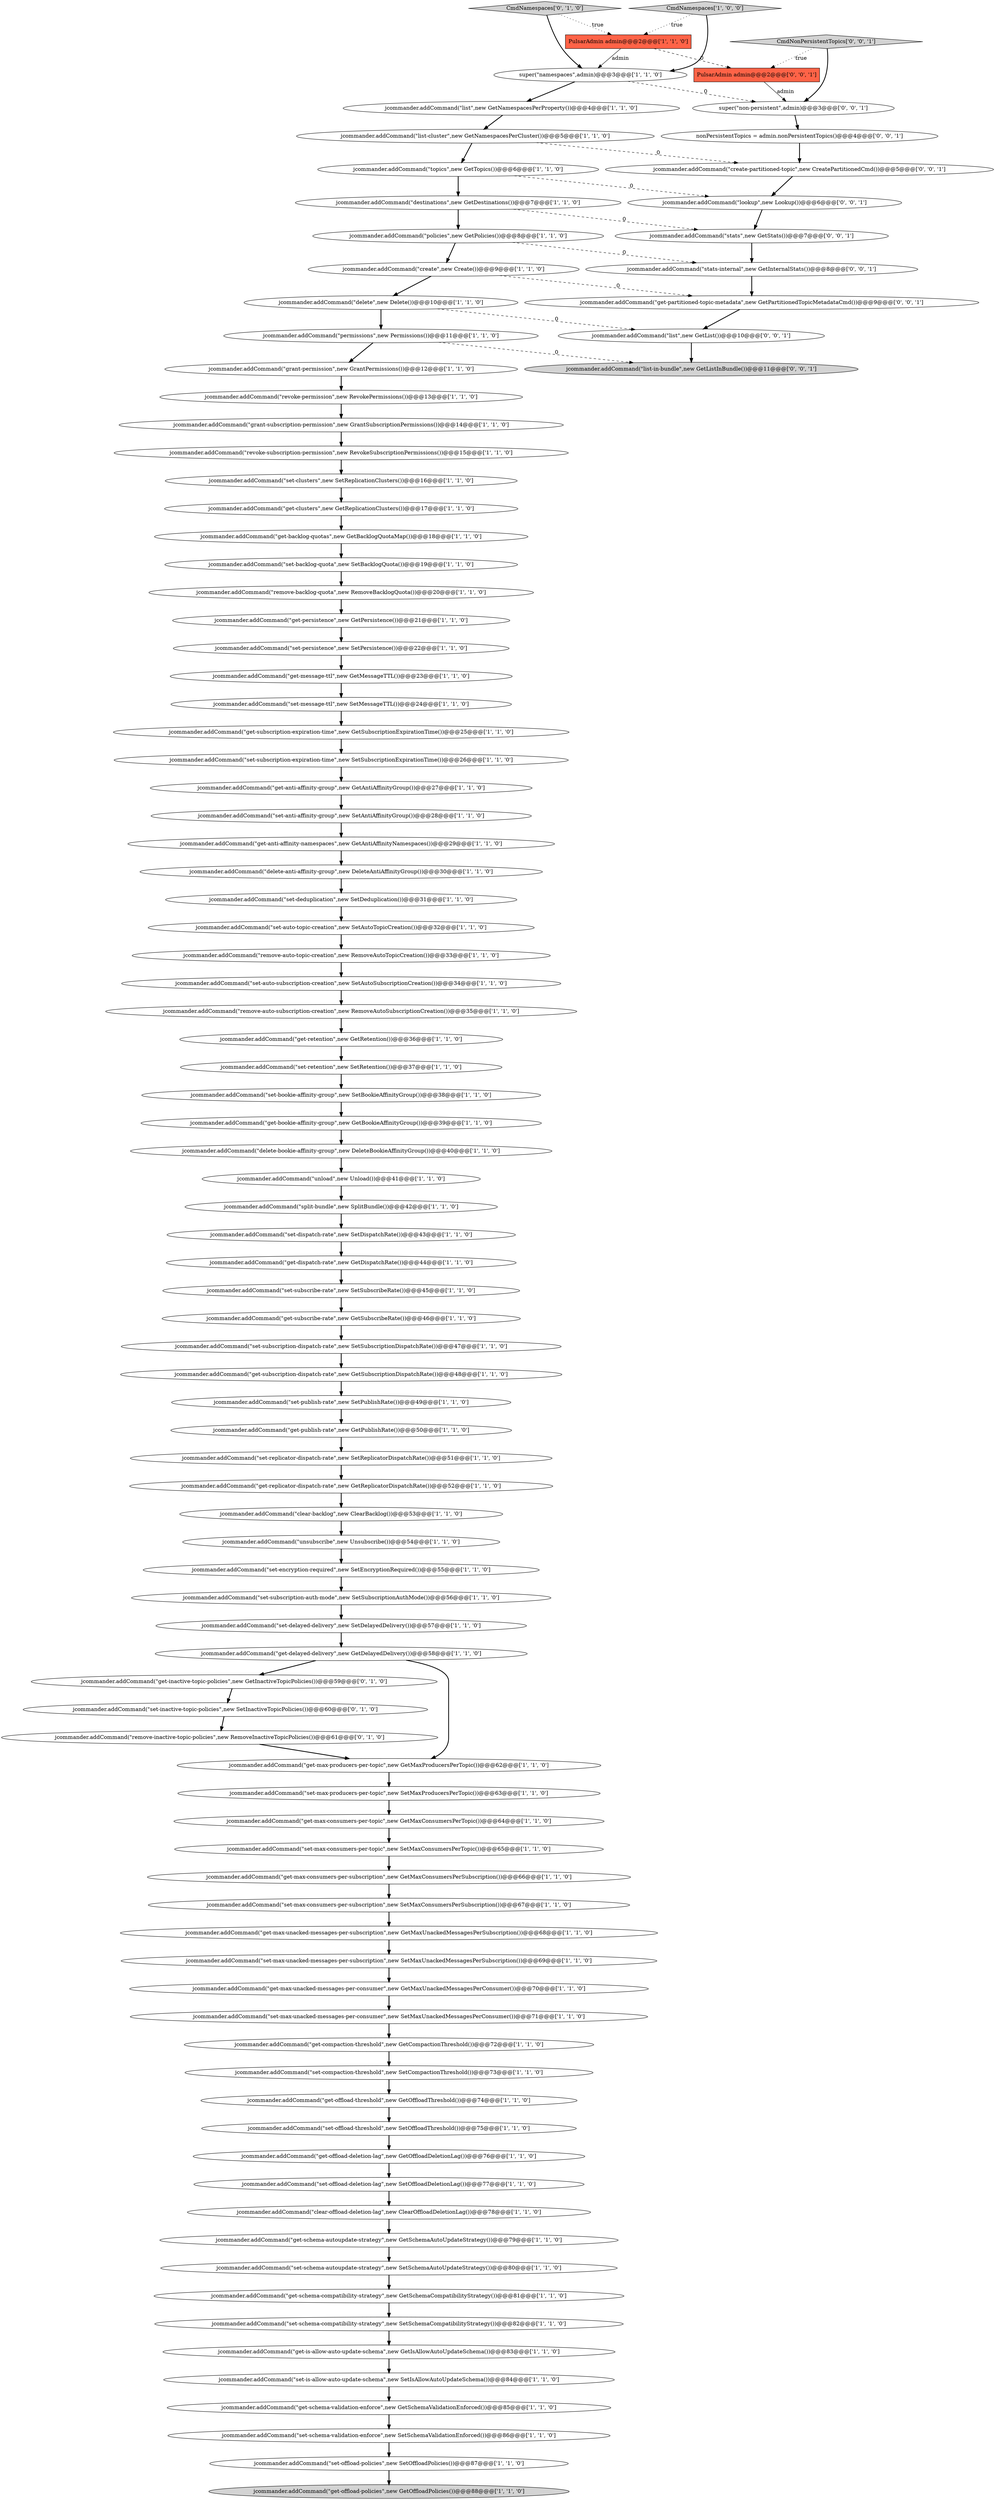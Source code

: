 digraph {
7 [style = filled, label = "jcommander.addCommand(\"set-max-consumers-per-topic\",new SetMaxConsumersPerTopic())@@@65@@@['1', '1', '0']", fillcolor = white, shape = ellipse image = "AAA0AAABBB1BBB"];
91 [style = filled, label = "CmdNonPersistentTopics['0', '0', '1']", fillcolor = lightgray, shape = diamond image = "AAA0AAABBB3BBB"];
16 [style = filled, label = "jcommander.addCommand(\"set-backlog-quota\",new SetBacklogQuota())@@@19@@@['1', '1', '0']", fillcolor = white, shape = ellipse image = "AAA0AAABBB1BBB"];
24 [style = filled, label = "jcommander.addCommand(\"set-subscription-expiration-time\",new SetSubscriptionExpirationTime())@@@26@@@['1', '1', '0']", fillcolor = white, shape = ellipse image = "AAA0AAABBB1BBB"];
54 [style = filled, label = "jcommander.addCommand(\"set-message-ttl\",new SetMessageTTL())@@@24@@@['1', '1', '0']", fillcolor = white, shape = ellipse image = "AAA0AAABBB1BBB"];
43 [style = filled, label = "super(\"namespaces\",admin)@@@3@@@['1', '1', '0']", fillcolor = white, shape = ellipse image = "AAA0AAABBB1BBB"];
26 [style = filled, label = "jcommander.addCommand(\"set-offload-policies\",new SetOffloadPolicies())@@@87@@@['1', '1', '0']", fillcolor = white, shape = ellipse image = "AAA0AAABBB1BBB"];
9 [style = filled, label = "jcommander.addCommand(\"set-schema-autoupdate-strategy\",new SetSchemaAutoUpdateStrategy())@@@80@@@['1', '1', '0']", fillcolor = white, shape = ellipse image = "AAA0AAABBB1BBB"];
98 [style = filled, label = "super(\"non-persistent\",admin)@@@3@@@['0', '0', '1']", fillcolor = white, shape = ellipse image = "AAA0AAABBB3BBB"];
41 [style = filled, label = "jcommander.addCommand(\"get-max-consumers-per-subscription\",new GetMaxConsumersPerSubscription())@@@66@@@['1', '1', '0']", fillcolor = white, shape = ellipse image = "AAA0AAABBB1BBB"];
11 [style = filled, label = "jcommander.addCommand(\"set-anti-affinity-group\",new SetAntiAffinityGroup())@@@28@@@['1', '1', '0']", fillcolor = white, shape = ellipse image = "AAA0AAABBB1BBB"];
72 [style = filled, label = "jcommander.addCommand(\"set-subscribe-rate\",new SetSubscribeRate())@@@45@@@['1', '1', '0']", fillcolor = white, shape = ellipse image = "AAA0AAABBB1BBB"];
46 [style = filled, label = "jcommander.addCommand(\"set-schema-compatibility-strategy\",new SetSchemaCompatibilityStrategy())@@@82@@@['1', '1', '0']", fillcolor = white, shape = ellipse image = "AAA0AAABBB1BBB"];
85 [style = filled, label = "CmdNamespaces['0', '1', '0']", fillcolor = lightgray, shape = diamond image = "AAA0AAABBB2BBB"];
2 [style = filled, label = "jcommander.addCommand(\"set-is-allow-auto-update-schema\",new SetIsAllowAutoUpdateSchema())@@@84@@@['1', '1', '0']", fillcolor = white, shape = ellipse image = "AAA0AAABBB1BBB"];
67 [style = filled, label = "jcommander.addCommand(\"get-subscription-dispatch-rate\",new GetSubscriptionDispatchRate())@@@48@@@['1', '1', '0']", fillcolor = white, shape = ellipse image = "AAA0AAABBB1BBB"];
38 [style = filled, label = "jcommander.addCommand(\"policies\",new GetPolicies())@@@8@@@['1', '1', '0']", fillcolor = white, shape = ellipse image = "AAA0AAABBB1BBB"];
80 [style = filled, label = "jcommander.addCommand(\"set-offload-deletion-lag\",new SetOffloadDeletionLag())@@@77@@@['1', '1', '0']", fillcolor = white, shape = ellipse image = "AAA0AAABBB1BBB"];
20 [style = filled, label = "jcommander.addCommand(\"get-anti-affinity-namespaces\",new GetAntiAffinityNamespaces())@@@29@@@['1', '1', '0']", fillcolor = white, shape = ellipse image = "AAA0AAABBB1BBB"];
83 [style = filled, label = "jcommander.addCommand(\"get-max-producers-per-topic\",new GetMaxProducersPerTopic())@@@62@@@['1', '1', '0']", fillcolor = white, shape = ellipse image = "AAA0AAABBB1BBB"];
97 [style = filled, label = "PulsarAdmin admin@@@2@@@['0', '0', '1']", fillcolor = tomato, shape = box image = "AAA0AAABBB3BBB"];
12 [style = filled, label = "jcommander.addCommand(\"destinations\",new GetDestinations())@@@7@@@['1', '1', '0']", fillcolor = white, shape = ellipse image = "AAA0AAABBB1BBB"];
31 [style = filled, label = "jcommander.addCommand(\"set-max-unacked-messages-per-consumer\",new SetMaxUnackedMessagesPerConsumer())@@@71@@@['1', '1', '0']", fillcolor = white, shape = ellipse image = "AAA0AAABBB1BBB"];
29 [style = filled, label = "jcommander.addCommand(\"get-persistence\",new GetPersistence())@@@21@@@['1', '1', '0']", fillcolor = white, shape = ellipse image = "AAA0AAABBB1BBB"];
5 [style = filled, label = "jcommander.addCommand(\"set-schema-validation-enforce\",new SetSchemaValidationEnforced())@@@86@@@['1', '1', '0']", fillcolor = white, shape = ellipse image = "AAA0AAABBB1BBB"];
13 [style = filled, label = "jcommander.addCommand(\"get-message-ttl\",new GetMessageTTL())@@@23@@@['1', '1', '0']", fillcolor = white, shape = ellipse image = "AAA0AAABBB1BBB"];
22 [style = filled, label = "jcommander.addCommand(\"remove-auto-topic-creation\",new RemoveAutoTopicCreation())@@@33@@@['1', '1', '0']", fillcolor = white, shape = ellipse image = "AAA0AAABBB1BBB"];
40 [style = filled, label = "jcommander.addCommand(\"set-auto-topic-creation\",new SetAutoTopicCreation())@@@32@@@['1', '1', '0']", fillcolor = white, shape = ellipse image = "AAA0AAABBB1BBB"];
69 [style = filled, label = "jcommander.addCommand(\"set-deduplication\",new SetDeduplication())@@@31@@@['1', '1', '0']", fillcolor = white, shape = ellipse image = "AAA0AAABBB1BBB"];
23 [style = filled, label = "jcommander.addCommand(\"list-cluster\",new GetNamespacesPerCluster())@@@5@@@['1', '1', '0']", fillcolor = white, shape = ellipse image = "AAA0AAABBB1BBB"];
71 [style = filled, label = "jcommander.addCommand(\"set-max-consumers-per-subscription\",new SetMaxConsumersPerSubscription())@@@67@@@['1', '1', '0']", fillcolor = white, shape = ellipse image = "AAA0AAABBB1BBB"];
19 [style = filled, label = "jcommander.addCommand(\"get-dispatch-rate\",new GetDispatchRate())@@@44@@@['1', '1', '0']", fillcolor = white, shape = ellipse image = "AAA0AAABBB1BBB"];
77 [style = filled, label = "jcommander.addCommand(\"set-retention\",new SetRetention())@@@37@@@['1', '1', '0']", fillcolor = white, shape = ellipse image = "AAA0AAABBB1BBB"];
81 [style = filled, label = "jcommander.addCommand(\"delete\",new Delete())@@@10@@@['1', '1', '0']", fillcolor = white, shape = ellipse image = "AAA0AAABBB1BBB"];
44 [style = filled, label = "jcommander.addCommand(\"create\",new Create())@@@9@@@['1', '1', '0']", fillcolor = white, shape = ellipse image = "AAA0AAABBB1BBB"];
35 [style = filled, label = "jcommander.addCommand(\"get-offload-policies\",new GetOffloadPolicies())@@@88@@@['1', '1', '0']", fillcolor = lightgray, shape = ellipse image = "AAA0AAABBB1BBB"];
47 [style = filled, label = "jcommander.addCommand(\"get-subscribe-rate\",new GetSubscribeRate())@@@46@@@['1', '1', '0']", fillcolor = white, shape = ellipse image = "AAA0AAABBB1BBB"];
33 [style = filled, label = "jcommander.addCommand(\"remove-backlog-quota\",new RemoveBacklogQuota())@@@20@@@['1', '1', '0']", fillcolor = white, shape = ellipse image = "AAA0AAABBB1BBB"];
52 [style = filled, label = "jcommander.addCommand(\"set-subscription-auth-mode\",new SetSubscriptionAuthMode())@@@56@@@['1', '1', '0']", fillcolor = white, shape = ellipse image = "AAA0AAABBB1BBB"];
21 [style = filled, label = "jcommander.addCommand(\"set-compaction-threshold\",new SetCompactionThreshold())@@@73@@@['1', '1', '0']", fillcolor = white, shape = ellipse image = "AAA0AAABBB1BBB"];
93 [style = filled, label = "jcommander.addCommand(\"stats-internal\",new GetInternalStats())@@@8@@@['0', '0', '1']", fillcolor = white, shape = ellipse image = "AAA0AAABBB3BBB"];
55 [style = filled, label = "jcommander.addCommand(\"delete-bookie-affinity-group\",new DeleteBookieAffinityGroup())@@@40@@@['1', '1', '0']", fillcolor = white, shape = ellipse image = "AAA0AAABBB1BBB"];
64 [style = filled, label = "jcommander.addCommand(\"get-retention\",new GetRetention())@@@36@@@['1', '1', '0']", fillcolor = white, shape = ellipse image = "AAA0AAABBB1BBB"];
86 [style = filled, label = "jcommander.addCommand(\"remove-inactive-topic-policies\",new RemoveInactiveTopicPolicies())@@@61@@@['0', '1', '0']", fillcolor = white, shape = ellipse image = "AAA1AAABBB2BBB"];
94 [style = filled, label = "jcommander.addCommand(\"lookup\",new Lookup())@@@6@@@['0', '0', '1']", fillcolor = white, shape = ellipse image = "AAA0AAABBB3BBB"];
49 [style = filled, label = "jcommander.addCommand(\"get-schema-compatibility-strategy\",new GetSchemaCompatibilityStrategy())@@@81@@@['1', '1', '0']", fillcolor = white, shape = ellipse image = "AAA0AAABBB1BBB"];
36 [style = filled, label = "jcommander.addCommand(\"topics\",new GetTopics())@@@6@@@['1', '1', '0']", fillcolor = white, shape = ellipse image = "AAA0AAABBB1BBB"];
66 [style = filled, label = "CmdNamespaces['1', '0', '0']", fillcolor = lightgray, shape = diamond image = "AAA0AAABBB1BBB"];
87 [style = filled, label = "jcommander.addCommand(\"set-inactive-topic-policies\",new SetInactiveTopicPolicies())@@@60@@@['0', '1', '0']", fillcolor = white, shape = ellipse image = "AAA1AAABBB2BBB"];
53 [style = filled, label = "jcommander.addCommand(\"get-clusters\",new GetReplicationClusters())@@@17@@@['1', '1', '0']", fillcolor = white, shape = ellipse image = "AAA0AAABBB1BBB"];
59 [style = filled, label = "jcommander.addCommand(\"get-backlog-quotas\",new GetBacklogQuotaMap())@@@18@@@['1', '1', '0']", fillcolor = white, shape = ellipse image = "AAA0AAABBB1BBB"];
99 [style = filled, label = "nonPersistentTopics = admin.nonPersistentTopics()@@@4@@@['0', '0', '1']", fillcolor = white, shape = ellipse image = "AAA0AAABBB3BBB"];
10 [style = filled, label = "jcommander.addCommand(\"get-schema-validation-enforce\",new GetSchemaValidationEnforced())@@@85@@@['1', '1', '0']", fillcolor = white, shape = ellipse image = "AAA0AAABBB1BBB"];
63 [style = filled, label = "jcommander.addCommand(\"set-dispatch-rate\",new SetDispatchRate())@@@43@@@['1', '1', '0']", fillcolor = white, shape = ellipse image = "AAA0AAABBB1BBB"];
65 [style = filled, label = "jcommander.addCommand(\"set-delayed-delivery\",new SetDelayedDelivery())@@@57@@@['1', '1', '0']", fillcolor = white, shape = ellipse image = "AAA0AAABBB1BBB"];
62 [style = filled, label = "jcommander.addCommand(\"set-subscription-dispatch-rate\",new SetSubscriptionDispatchRate())@@@47@@@['1', '1', '0']", fillcolor = white, shape = ellipse image = "AAA0AAABBB1BBB"];
14 [style = filled, label = "jcommander.addCommand(\"get-max-unacked-messages-per-consumer\",new GetMaxUnackedMessagesPerConsumer())@@@70@@@['1', '1', '0']", fillcolor = white, shape = ellipse image = "AAA0AAABBB1BBB"];
82 [style = filled, label = "jcommander.addCommand(\"set-encryption-required\",new SetEncryptionRequired())@@@55@@@['1', '1', '0']", fillcolor = white, shape = ellipse image = "AAA0AAABBB1BBB"];
15 [style = filled, label = "jcommander.addCommand(\"get-publish-rate\",new GetPublishRate())@@@50@@@['1', '1', '0']", fillcolor = white, shape = ellipse image = "AAA0AAABBB1BBB"];
3 [style = filled, label = "jcommander.addCommand(\"get-subscription-expiration-time\",new GetSubscriptionExpirationTime())@@@25@@@['1', '1', '0']", fillcolor = white, shape = ellipse image = "AAA0AAABBB1BBB"];
75 [style = filled, label = "jcommander.addCommand(\"set-auto-subscription-creation\",new SetAutoSubscriptionCreation())@@@34@@@['1', '1', '0']", fillcolor = white, shape = ellipse image = "AAA0AAABBB1BBB"];
8 [style = filled, label = "jcommander.addCommand(\"get-max-unacked-messages-per-subscription\",new GetMaxUnackedMessagesPerSubscription())@@@68@@@['1', '1', '0']", fillcolor = white, shape = ellipse image = "AAA0AAABBB1BBB"];
57 [style = filled, label = "jcommander.addCommand(\"set-clusters\",new SetReplicationClusters())@@@16@@@['1', '1', '0']", fillcolor = white, shape = ellipse image = "AAA0AAABBB1BBB"];
76 [style = filled, label = "jcommander.addCommand(\"get-delayed-delivery\",new GetDelayedDelivery())@@@58@@@['1', '1', '0']", fillcolor = white, shape = ellipse image = "AAA0AAABBB1BBB"];
42 [style = filled, label = "jcommander.addCommand(\"split-bundle\",new SplitBundle())@@@42@@@['1', '1', '0']", fillcolor = white, shape = ellipse image = "AAA0AAABBB1BBB"];
34 [style = filled, label = "jcommander.addCommand(\"unload\",new Unload())@@@41@@@['1', '1', '0']", fillcolor = white, shape = ellipse image = "AAA0AAABBB1BBB"];
6 [style = filled, label = "jcommander.addCommand(\"permissions\",new Permissions())@@@11@@@['1', '1', '0']", fillcolor = white, shape = ellipse image = "AAA0AAABBB1BBB"];
89 [style = filled, label = "jcommander.addCommand(\"create-partitioned-topic\",new CreatePartitionedCmd())@@@5@@@['0', '0', '1']", fillcolor = white, shape = ellipse image = "AAA0AAABBB3BBB"];
30 [style = filled, label = "jcommander.addCommand(\"set-max-producers-per-topic\",new SetMaxProducersPerTopic())@@@63@@@['1', '1', '0']", fillcolor = white, shape = ellipse image = "AAA0AAABBB1BBB"];
79 [style = filled, label = "jcommander.addCommand(\"get-offload-threshold\",new GetOffloadThreshold())@@@74@@@['1', '1', '0']", fillcolor = white, shape = ellipse image = "AAA0AAABBB1BBB"];
56 [style = filled, label = "jcommander.addCommand(\"set-persistence\",new SetPersistence())@@@22@@@['1', '1', '0']", fillcolor = white, shape = ellipse image = "AAA0AAABBB1BBB"];
96 [style = filled, label = "jcommander.addCommand(\"list\",new GetList())@@@10@@@['0', '0', '1']", fillcolor = white, shape = ellipse image = "AAA0AAABBB3BBB"];
84 [style = filled, label = "jcommander.addCommand(\"set-offload-threshold\",new SetOffloadThreshold())@@@75@@@['1', '1', '0']", fillcolor = white, shape = ellipse image = "AAA0AAABBB1BBB"];
18 [style = filled, label = "jcommander.addCommand(\"set-publish-rate\",new SetPublishRate())@@@49@@@['1', '1', '0']", fillcolor = white, shape = ellipse image = "AAA0AAABBB1BBB"];
25 [style = filled, label = "jcommander.addCommand(\"get-schema-autoupdate-strategy\",new GetSchemaAutoUpdateStrategy())@@@79@@@['1', '1', '0']", fillcolor = white, shape = ellipse image = "AAA0AAABBB1BBB"];
73 [style = filled, label = "jcommander.addCommand(\"get-replicator-dispatch-rate\",new GetReplicatorDispatchRate())@@@52@@@['1', '1', '0']", fillcolor = white, shape = ellipse image = "AAA0AAABBB1BBB"];
70 [style = filled, label = "jcommander.addCommand(\"remove-auto-subscription-creation\",new RemoveAutoSubscriptionCreation())@@@35@@@['1', '1', '0']", fillcolor = white, shape = ellipse image = "AAA0AAABBB1BBB"];
88 [style = filled, label = "jcommander.addCommand(\"get-inactive-topic-policies\",new GetInactiveTopicPolicies())@@@59@@@['0', '1', '0']", fillcolor = white, shape = ellipse image = "AAA1AAABBB2BBB"];
50 [style = filled, label = "jcommander.addCommand(\"unsubscribe\",new Unsubscribe())@@@54@@@['1', '1', '0']", fillcolor = white, shape = ellipse image = "AAA0AAABBB1BBB"];
95 [style = filled, label = "jcommander.addCommand(\"stats\",new GetStats())@@@7@@@['0', '0', '1']", fillcolor = white, shape = ellipse image = "AAA0AAABBB3BBB"];
28 [style = filled, label = "jcommander.addCommand(\"clear-backlog\",new ClearBacklog())@@@53@@@['1', '1', '0']", fillcolor = white, shape = ellipse image = "AAA0AAABBB1BBB"];
27 [style = filled, label = "jcommander.addCommand(\"revoke-permission\",new RevokePermissions())@@@13@@@['1', '1', '0']", fillcolor = white, shape = ellipse image = "AAA0AAABBB1BBB"];
32 [style = filled, label = "jcommander.addCommand(\"revoke-subscription-permission\",new RevokeSubscriptionPermissions())@@@15@@@['1', '1', '0']", fillcolor = white, shape = ellipse image = "AAA0AAABBB1BBB"];
17 [style = filled, label = "jcommander.addCommand(\"list\",new GetNamespacesPerProperty())@@@4@@@['1', '1', '0']", fillcolor = white, shape = ellipse image = "AAA0AAABBB1BBB"];
92 [style = filled, label = "jcommander.addCommand(\"list-in-bundle\",new GetListInBundle())@@@11@@@['0', '0', '1']", fillcolor = lightgray, shape = ellipse image = "AAA0AAABBB3BBB"];
61 [style = filled, label = "jcommander.addCommand(\"delete-anti-affinity-group\",new DeleteAntiAffinityGroup())@@@30@@@['1', '1', '0']", fillcolor = white, shape = ellipse image = "AAA0AAABBB1BBB"];
74 [style = filled, label = "jcommander.addCommand(\"get-offload-deletion-lag\",new GetOffloadDeletionLag())@@@76@@@['1', '1', '0']", fillcolor = white, shape = ellipse image = "AAA0AAABBB1BBB"];
90 [style = filled, label = "jcommander.addCommand(\"get-partitioned-topic-metadata\",new GetPartitionedTopicMetadataCmd())@@@9@@@['0', '0', '1']", fillcolor = white, shape = ellipse image = "AAA0AAABBB3BBB"];
37 [style = filled, label = "jcommander.addCommand(\"set-replicator-dispatch-rate\",new SetReplicatorDispatchRate())@@@51@@@['1', '1', '0']", fillcolor = white, shape = ellipse image = "AAA0AAABBB1BBB"];
48 [style = filled, label = "jcommander.addCommand(\"get-is-allow-auto-update-schema\",new GetIsAllowAutoUpdateSchema())@@@83@@@['1', '1', '0']", fillcolor = white, shape = ellipse image = "AAA0AAABBB1BBB"];
58 [style = filled, label = "jcommander.addCommand(\"grant-subscription-permission\",new GrantSubscriptionPermissions())@@@14@@@['1', '1', '0']", fillcolor = white, shape = ellipse image = "AAA0AAABBB1BBB"];
78 [style = filled, label = "jcommander.addCommand(\"grant-permission\",new GrantPermissions())@@@12@@@['1', '1', '0']", fillcolor = white, shape = ellipse image = "AAA0AAABBB1BBB"];
1 [style = filled, label = "jcommander.addCommand(\"get-compaction-threshold\",new GetCompactionThreshold())@@@72@@@['1', '1', '0']", fillcolor = white, shape = ellipse image = "AAA0AAABBB1BBB"];
68 [style = filled, label = "jcommander.addCommand(\"set-max-unacked-messages-per-subscription\",new SetMaxUnackedMessagesPerSubscription())@@@69@@@['1', '1', '0']", fillcolor = white, shape = ellipse image = "AAA0AAABBB1BBB"];
4 [style = filled, label = "jcommander.addCommand(\"get-bookie-affinity-group\",new GetBookieAffinityGroup())@@@39@@@['1', '1', '0']", fillcolor = white, shape = ellipse image = "AAA0AAABBB1BBB"];
45 [style = filled, label = "jcommander.addCommand(\"get-max-consumers-per-topic\",new GetMaxConsumersPerTopic())@@@64@@@['1', '1', '0']", fillcolor = white, shape = ellipse image = "AAA0AAABBB1BBB"];
0 [style = filled, label = "PulsarAdmin admin@@@2@@@['1', '1', '0']", fillcolor = tomato, shape = box image = "AAA0AAABBB1BBB"];
60 [style = filled, label = "jcommander.addCommand(\"clear-offload-deletion-lag\",new ClearOffloadDeletionLag())@@@78@@@['1', '1', '0']", fillcolor = white, shape = ellipse image = "AAA0AAABBB1BBB"];
51 [style = filled, label = "jcommander.addCommand(\"set-bookie-affinity-group\",new SetBookieAffinityGroup())@@@38@@@['1', '1', '0']", fillcolor = white, shape = ellipse image = "AAA0AAABBB1BBB"];
39 [style = filled, label = "jcommander.addCommand(\"get-anti-affinity-group\",new GetAntiAffinityGroup())@@@27@@@['1', '1', '0']", fillcolor = white, shape = ellipse image = "AAA0AAABBB1BBB"];
3->24 [style = bold, label=""];
12->95 [style = dashed, label="0"];
78->27 [style = bold, label=""];
6->78 [style = bold, label=""];
26->35 [style = bold, label=""];
69->40 [style = bold, label=""];
36->94 [style = dashed, label="0"];
2->10 [style = bold, label=""];
86->83 [style = bold, label=""];
7->41 [style = bold, label=""];
85->43 [style = bold, label=""];
77->51 [style = bold, label=""];
41->71 [style = bold, label=""];
43->17 [style = bold, label=""];
17->23 [style = bold, label=""];
20->61 [style = bold, label=""];
89->94 [style = bold, label=""];
19->72 [style = bold, label=""];
62->67 [style = bold, label=""];
33->29 [style = bold, label=""];
10->5 [style = bold, label=""];
72->47 [style = bold, label=""];
80->60 [style = bold, label=""];
60->25 [style = bold, label=""];
34->42 [style = bold, label=""];
71->8 [style = bold, label=""];
11->20 [style = bold, label=""];
75->70 [style = bold, label=""];
84->74 [style = bold, label=""];
87->86 [style = bold, label=""];
70->64 [style = bold, label=""];
21->79 [style = bold, label=""];
52->65 [style = bold, label=""];
6->92 [style = dashed, label="0"];
82->52 [style = bold, label=""];
79->84 [style = bold, label=""];
66->0 [style = dotted, label="true"];
25->9 [style = bold, label=""];
37->73 [style = bold, label=""];
59->16 [style = bold, label=""];
61->69 [style = bold, label=""];
0->43 [style = solid, label="admin"];
36->12 [style = bold, label=""];
85->0 [style = dotted, label="true"];
47->62 [style = bold, label=""];
51->4 [style = bold, label=""];
58->32 [style = bold, label=""];
76->83 [style = bold, label=""];
39->11 [style = bold, label=""];
18->15 [style = bold, label=""];
44->81 [style = bold, label=""];
83->30 [style = bold, label=""];
29->56 [style = bold, label=""];
24->39 [style = bold, label=""];
76->88 [style = bold, label=""];
46->48 [style = bold, label=""];
93->90 [style = bold, label=""];
44->90 [style = dashed, label="0"];
97->98 [style = solid, label="admin"];
27->58 [style = bold, label=""];
0->97 [style = dashed, label="0"];
54->3 [style = bold, label=""];
56->13 [style = bold, label=""];
91->98 [style = bold, label=""];
63->19 [style = bold, label=""];
81->96 [style = dashed, label="0"];
14->31 [style = bold, label=""];
38->44 [style = bold, label=""];
91->97 [style = dotted, label="true"];
99->89 [style = bold, label=""];
74->80 [style = bold, label=""];
67->18 [style = bold, label=""];
48->2 [style = bold, label=""];
98->99 [style = bold, label=""];
50->82 [style = bold, label=""];
28->50 [style = bold, label=""];
22->75 [style = bold, label=""];
81->6 [style = bold, label=""];
68->14 [style = bold, label=""];
8->68 [style = bold, label=""];
31->1 [style = bold, label=""];
96->92 [style = bold, label=""];
15->37 [style = bold, label=""];
53->59 [style = bold, label=""];
40->22 [style = bold, label=""];
23->89 [style = dashed, label="0"];
64->77 [style = bold, label=""];
1->21 [style = bold, label=""];
66->43 [style = bold, label=""];
65->76 [style = bold, label=""];
94->95 [style = bold, label=""];
16->33 [style = bold, label=""];
5->26 [style = bold, label=""];
12->38 [style = bold, label=""];
57->53 [style = bold, label=""];
88->87 [style = bold, label=""];
23->36 [style = bold, label=""];
45->7 [style = bold, label=""];
42->63 [style = bold, label=""];
9->49 [style = bold, label=""];
90->96 [style = bold, label=""];
30->45 [style = bold, label=""];
49->46 [style = bold, label=""];
43->98 [style = dashed, label="0"];
32->57 [style = bold, label=""];
13->54 [style = bold, label=""];
4->55 [style = bold, label=""];
38->93 [style = dashed, label="0"];
55->34 [style = bold, label=""];
95->93 [style = bold, label=""];
73->28 [style = bold, label=""];
}
